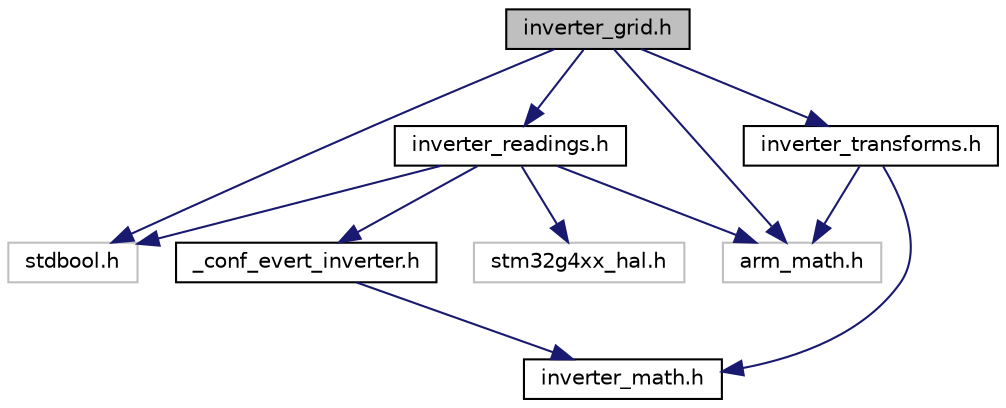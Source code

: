 digraph "inverter_grid.h"
{
 // LATEX_PDF_SIZE
  edge [fontname="Helvetica",fontsize="10",labelfontname="Helvetica",labelfontsize="10"];
  node [fontname="Helvetica",fontsize="10",shape=record];
  Node1 [label="inverter_grid.h",height=0.2,width=0.4,color="black", fillcolor="grey75", style="filled", fontcolor="black",tooltip=" "];
  Node1 -> Node2 [color="midnightblue",fontsize="10",style="solid"];
  Node2 [label="arm_math.h",height=0.2,width=0.4,color="grey75", fillcolor="white", style="filled",tooltip=" "];
  Node1 -> Node3 [color="midnightblue",fontsize="10",style="solid"];
  Node3 [label="stdbool.h",height=0.2,width=0.4,color="grey75", fillcolor="white", style="filled",tooltip=" "];
  Node1 -> Node4 [color="midnightblue",fontsize="10",style="solid"];
  Node4 [label="inverter_readings.h",height=0.2,width=0.4,color="black", fillcolor="white", style="filled",URL="$inverter__readings_8h.html",tooltip=" "];
  Node4 -> Node3 [color="midnightblue",fontsize="10",style="solid"];
  Node4 -> Node5 [color="midnightblue",fontsize="10",style="solid"];
  Node5 [label="stm32g4xx_hal.h",height=0.2,width=0.4,color="grey75", fillcolor="white", style="filled",tooltip=" "];
  Node4 -> Node2 [color="midnightblue",fontsize="10",style="solid"];
  Node4 -> Node6 [color="midnightblue",fontsize="10",style="solid"];
  Node6 [label="_conf_evert_inverter.h",height=0.2,width=0.4,color="black", fillcolor="white", style="filled",URL="$__conf__evert__inverter_8h.html",tooltip=" "];
  Node6 -> Node7 [color="midnightblue",fontsize="10",style="solid"];
  Node7 [label="inverter_math.h",height=0.2,width=0.4,color="black", fillcolor="white", style="filled",URL="$inverter__math_8h.html",tooltip=" "];
  Node1 -> Node8 [color="midnightblue",fontsize="10",style="solid"];
  Node8 [label="inverter_transforms.h",height=0.2,width=0.4,color="black", fillcolor="white", style="filled",URL="$inverter__transforms_8h.html",tooltip=" "];
  Node8 -> Node2 [color="midnightblue",fontsize="10",style="solid"];
  Node8 -> Node7 [color="midnightblue",fontsize="10",style="solid"];
}
